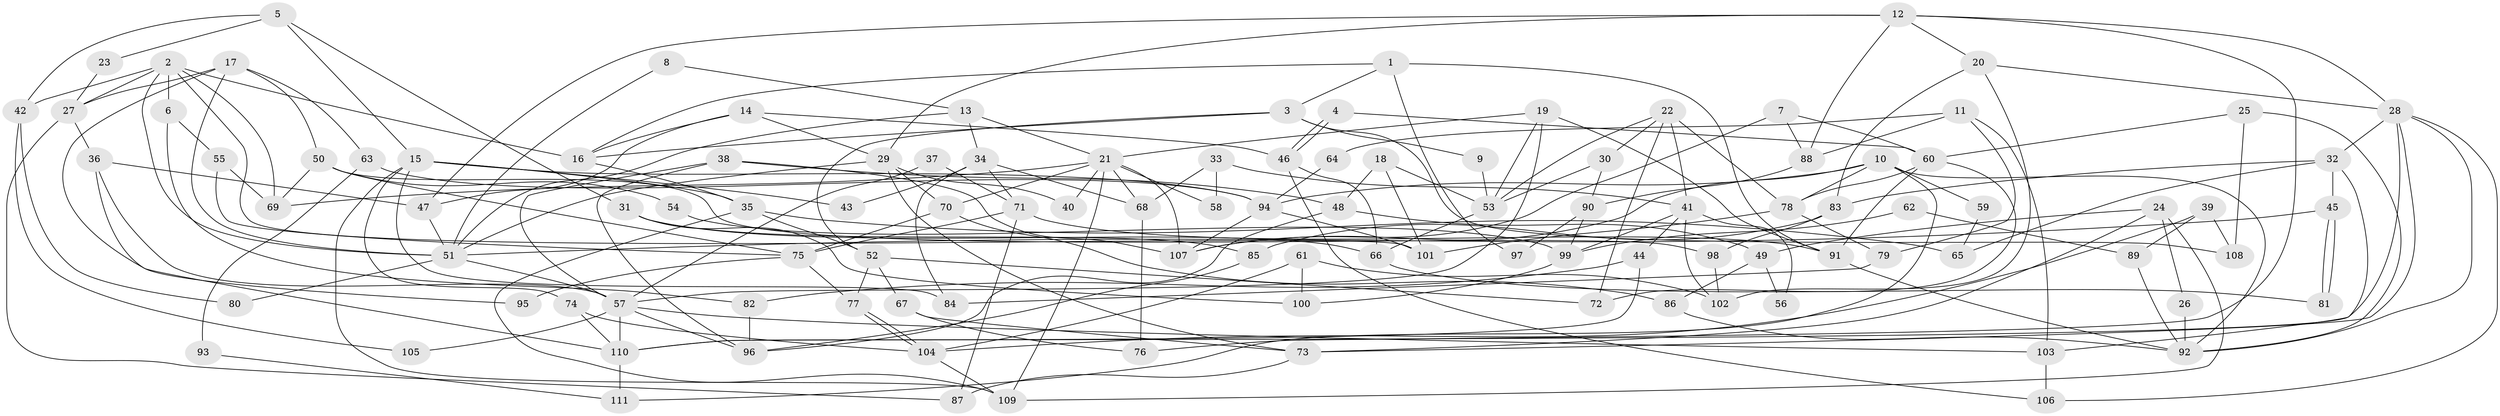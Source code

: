 // Generated by graph-tools (version 1.1) at 2025/35/03/09/25 02:35:55]
// undirected, 111 vertices, 222 edges
graph export_dot {
graph [start="1"]
  node [color=gray90,style=filled];
  1;
  2;
  3;
  4;
  5;
  6;
  7;
  8;
  9;
  10;
  11;
  12;
  13;
  14;
  15;
  16;
  17;
  18;
  19;
  20;
  21;
  22;
  23;
  24;
  25;
  26;
  27;
  28;
  29;
  30;
  31;
  32;
  33;
  34;
  35;
  36;
  37;
  38;
  39;
  40;
  41;
  42;
  43;
  44;
  45;
  46;
  47;
  48;
  49;
  50;
  51;
  52;
  53;
  54;
  55;
  56;
  57;
  58;
  59;
  60;
  61;
  62;
  63;
  64;
  65;
  66;
  67;
  68;
  69;
  70;
  71;
  72;
  73;
  74;
  75;
  76;
  77;
  78;
  79;
  80;
  81;
  82;
  83;
  84;
  85;
  86;
  87;
  88;
  89;
  90;
  91;
  92;
  93;
  94;
  95;
  96;
  97;
  98;
  99;
  100;
  101;
  102;
  103;
  104;
  105;
  106;
  107;
  108;
  109;
  110;
  111;
  1 -- 3;
  1 -- 16;
  1 -- 91;
  1 -- 97;
  2 -- 27;
  2 -- 51;
  2 -- 6;
  2 -- 16;
  2 -- 42;
  2 -- 69;
  2 -- 101;
  3 -- 16;
  3 -- 52;
  3 -- 9;
  3 -- 108;
  4 -- 60;
  4 -- 46;
  4 -- 46;
  5 -- 15;
  5 -- 31;
  5 -- 23;
  5 -- 42;
  6 -- 55;
  6 -- 82;
  7 -- 60;
  7 -- 107;
  7 -- 88;
  8 -- 13;
  8 -- 51;
  9 -- 53;
  10 -- 78;
  10 -- 94;
  10 -- 59;
  10 -- 92;
  10 -- 107;
  10 -- 111;
  11 -- 88;
  11 -- 103;
  11 -- 64;
  11 -- 79;
  12 -- 47;
  12 -- 28;
  12 -- 20;
  12 -- 29;
  12 -- 76;
  12 -- 88;
  13 -- 51;
  13 -- 21;
  13 -- 34;
  14 -- 46;
  14 -- 47;
  14 -- 16;
  14 -- 29;
  15 -- 109;
  15 -- 35;
  15 -- 43;
  15 -- 74;
  15 -- 84;
  15 -- 94;
  16 -- 35;
  17 -- 51;
  17 -- 50;
  17 -- 27;
  17 -- 63;
  17 -- 95;
  18 -- 53;
  18 -- 48;
  18 -- 101;
  19 -- 57;
  19 -- 91;
  19 -- 21;
  19 -- 53;
  20 -- 28;
  20 -- 83;
  20 -- 102;
  21 -- 107;
  21 -- 40;
  21 -- 58;
  21 -- 68;
  21 -- 69;
  21 -- 70;
  21 -- 109;
  22 -- 72;
  22 -- 30;
  22 -- 41;
  22 -- 53;
  22 -- 78;
  23 -- 27;
  24 -- 109;
  24 -- 73;
  24 -- 26;
  24 -- 49;
  25 -- 60;
  25 -- 92;
  25 -- 108;
  26 -- 92;
  27 -- 87;
  27 -- 36;
  28 -- 92;
  28 -- 110;
  28 -- 32;
  28 -- 73;
  28 -- 106;
  29 -- 40;
  29 -- 51;
  29 -- 70;
  29 -- 73;
  30 -- 53;
  30 -- 90;
  31 -- 66;
  31 -- 85;
  31 -- 100;
  32 -- 45;
  32 -- 65;
  32 -- 83;
  32 -- 103;
  33 -- 68;
  33 -- 41;
  33 -- 58;
  34 -- 84;
  34 -- 43;
  34 -- 68;
  34 -- 71;
  35 -- 52;
  35 -- 65;
  35 -- 109;
  36 -- 110;
  36 -- 47;
  36 -- 57;
  37 -- 57;
  37 -- 71;
  38 -- 48;
  38 -- 107;
  38 -- 57;
  38 -- 96;
  39 -- 108;
  39 -- 104;
  39 -- 89;
  41 -- 44;
  41 -- 56;
  41 -- 99;
  41 -- 102;
  42 -- 80;
  42 -- 105;
  44 -- 82;
  44 -- 110;
  45 -- 51;
  45 -- 81;
  45 -- 81;
  46 -- 106;
  46 -- 66;
  47 -- 51;
  48 -- 96;
  48 -- 49;
  49 -- 86;
  49 -- 56;
  50 -- 69;
  50 -- 98;
  50 -- 54;
  50 -- 75;
  51 -- 57;
  51 -- 80;
  52 -- 77;
  52 -- 67;
  52 -- 72;
  53 -- 66;
  54 -- 99;
  55 -- 75;
  55 -- 69;
  57 -- 96;
  57 -- 103;
  57 -- 105;
  57 -- 110;
  59 -- 65;
  60 -- 78;
  60 -- 91;
  60 -- 72;
  61 -- 102;
  61 -- 104;
  61 -- 100;
  62 -- 89;
  62 -- 99;
  63 -- 94;
  63 -- 93;
  64 -- 94;
  66 -- 81;
  67 -- 76;
  67 -- 73;
  68 -- 76;
  70 -- 75;
  70 -- 86;
  71 -- 75;
  71 -- 87;
  71 -- 91;
  73 -- 87;
  74 -- 104;
  74 -- 110;
  75 -- 77;
  75 -- 95;
  77 -- 104;
  77 -- 104;
  78 -- 101;
  78 -- 79;
  79 -- 84;
  82 -- 96;
  83 -- 85;
  83 -- 98;
  85 -- 96;
  86 -- 92;
  88 -- 90;
  89 -- 92;
  90 -- 99;
  90 -- 97;
  91 -- 92;
  93 -- 111;
  94 -- 101;
  94 -- 107;
  98 -- 102;
  99 -- 100;
  103 -- 106;
  104 -- 109;
  110 -- 111;
}
